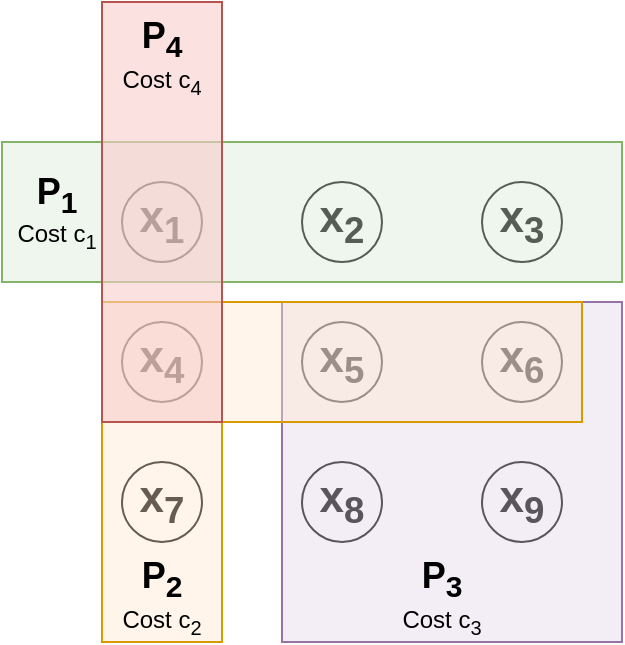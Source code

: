<mxfile version="14.6.6" type="github">
  <diagram id="odyKlWlST1pByMnwSUlX" name="Page-1">
    <mxGraphModel dx="1038" dy="580" grid="1" gridSize="10" guides="1" tooltips="1" connect="1" arrows="1" fold="1" page="1" pageScale="1" pageWidth="850" pageHeight="1100" math="0" shadow="0">
      <root>
        <mxCell id="0" />
        <mxCell id="1" parent="0" />
        <mxCell id="B4BlVv6zM83etMITKogT-1" value="&lt;font style=&quot;font-size: 22px&quot;&gt;&lt;b&gt;x&lt;sub&gt;1&lt;/sub&gt;&lt;/b&gt;&lt;/font&gt;" style="ellipse;whiteSpace=wrap;html=1;aspect=fixed;" vertex="1" parent="1">
          <mxGeometry x="70" y="140" width="40" height="40" as="geometry" />
        </mxCell>
        <mxCell id="B4BlVv6zM83etMITKogT-2" value="&lt;font style=&quot;font-size: 22px&quot;&gt;&lt;b&gt;x&lt;sub&gt;2&lt;/sub&gt;&lt;/b&gt;&lt;/font&gt;" style="ellipse;whiteSpace=wrap;html=1;aspect=fixed;" vertex="1" parent="1">
          <mxGeometry x="160" y="140" width="40" height="40" as="geometry" />
        </mxCell>
        <mxCell id="B4BlVv6zM83etMITKogT-3" value="&lt;font style=&quot;font-size: 22px&quot;&gt;&lt;b&gt;x&lt;sub&gt;3&lt;/sub&gt;&lt;/b&gt;&lt;/font&gt;" style="ellipse;whiteSpace=wrap;html=1;aspect=fixed;" vertex="1" parent="1">
          <mxGeometry x="250" y="140" width="40" height="40" as="geometry" />
        </mxCell>
        <mxCell id="B4BlVv6zM83etMITKogT-4" value="&lt;font style=&quot;font-size: 22px&quot;&gt;&lt;b&gt;x&lt;sub&gt;4&lt;/sub&gt;&lt;/b&gt;&lt;/font&gt;" style="ellipse;whiteSpace=wrap;html=1;aspect=fixed;" vertex="1" parent="1">
          <mxGeometry x="70" y="210" width="40" height="40" as="geometry" />
        </mxCell>
        <mxCell id="B4BlVv6zM83etMITKogT-5" value="&lt;font style=&quot;font-size: 22px&quot;&gt;&lt;b&gt;x&lt;sub&gt;6&lt;/sub&gt;&lt;/b&gt;&lt;/font&gt;" style="ellipse;whiteSpace=wrap;html=1;aspect=fixed;" vertex="1" parent="1">
          <mxGeometry x="250" y="210" width="40" height="40" as="geometry" />
        </mxCell>
        <mxCell id="B4BlVv6zM83etMITKogT-6" value="&lt;font style=&quot;font-size: 22px&quot;&gt;&lt;b&gt;x&lt;sub&gt;5&lt;/sub&gt;&lt;/b&gt;&lt;/font&gt;" style="ellipse;whiteSpace=wrap;html=1;aspect=fixed;" vertex="1" parent="1">
          <mxGeometry x="160" y="210" width="40" height="40" as="geometry" />
        </mxCell>
        <mxCell id="B4BlVv6zM83etMITKogT-8" value="&lt;font style=&quot;font-size: 22px&quot;&gt;&lt;b&gt;x&lt;sub&gt;9&lt;/sub&gt;&lt;/b&gt;&lt;/font&gt;" style="ellipse;whiteSpace=wrap;html=1;aspect=fixed;" vertex="1" parent="1">
          <mxGeometry x="250" y="280" width="40" height="40" as="geometry" />
        </mxCell>
        <mxCell id="B4BlVv6zM83etMITKogT-9" value="&lt;font style=&quot;font-size: 22px&quot;&gt;&lt;b&gt;x&lt;sub&gt;8&lt;/sub&gt;&lt;/b&gt;&lt;/font&gt;" style="ellipse;whiteSpace=wrap;html=1;aspect=fixed;" vertex="1" parent="1">
          <mxGeometry x="160" y="280" width="40" height="40" as="geometry" />
        </mxCell>
        <mxCell id="B4BlVv6zM83etMITKogT-10" value="&lt;font style=&quot;font-size: 22px&quot;&gt;&lt;b&gt;x&lt;sub&gt;7&lt;/sub&gt;&lt;/b&gt;&lt;/font&gt;" style="ellipse;whiteSpace=wrap;html=1;aspect=fixed;" vertex="1" parent="1">
          <mxGeometry x="70" y="280" width="40" height="40" as="geometry" />
        </mxCell>
        <mxCell id="B4BlVv6zM83etMITKogT-11" value="" style="rounded=0;whiteSpace=wrap;html=1;fillOpacity=40;fillColor=#e1d5e7;strokeColor=#9673a6;" vertex="1" parent="1">
          <mxGeometry x="150" y="200" width="170" height="170" as="geometry" />
        </mxCell>
        <mxCell id="B4BlVv6zM83etMITKogT-12" value="" style="shape=corner;whiteSpace=wrap;html=1;fillColor=#ffe6cc;fillOpacity=40;dx=60;dy=60;strokeColor=#d79b00;" vertex="1" parent="1">
          <mxGeometry x="60" y="200" width="240" height="170" as="geometry" />
        </mxCell>
        <mxCell id="B4BlVv6zM83etMITKogT-13" value="" style="rounded=0;whiteSpace=wrap;html=1;fillColor=#d5e8d4;fillOpacity=40;strokeColor=#82b366;" vertex="1" parent="1">
          <mxGeometry x="10" y="120" width="310" height="70" as="geometry" />
        </mxCell>
        <mxCell id="B4BlVv6zM83etMITKogT-15" value="" style="rounded=0;whiteSpace=wrap;html=1;fillColor=#f8cecc;direction=south;fillOpacity=60;strokeColor=#b85450;" vertex="1" parent="1">
          <mxGeometry x="60" y="50" width="60" height="210" as="geometry" />
        </mxCell>
        <mxCell id="B4BlVv6zM83etMITKogT-16" value="&lt;font style=&quot;font-size: 18px&quot;&gt;&lt;b&gt;P&lt;sub&gt;1&lt;/sub&gt;&lt;/b&gt;&lt;/font&gt;&lt;br&gt;Cost c&lt;sub&gt;1&lt;/sub&gt;" style="text;html=1;strokeColor=none;fillColor=none;align=center;verticalAlign=middle;whiteSpace=wrap;rounded=0;" vertex="1" parent="1">
          <mxGeometry x="15" y="145" width="45" height="20" as="geometry" />
        </mxCell>
        <mxCell id="B4BlVv6zM83etMITKogT-17" value="&lt;font style=&quot;color: rgb(0 , 0 , 0) ; font-family: &amp;#34;helvetica&amp;#34; ; font-style: normal ; font-weight: 400 ; letter-spacing: normal ; text-indent: 0px ; text-transform: none ; word-spacing: 0px ; font-size: 18px&quot;&gt;&lt;b&gt;P&lt;sub&gt;2&lt;/sub&gt;&lt;/b&gt;&lt;/font&gt;&lt;br style=&quot;color: rgb(0 , 0 , 0) ; font-family: &amp;#34;helvetica&amp;#34; ; font-size: 12px ; font-style: normal ; font-weight: 400 ; letter-spacing: normal ; text-indent: 0px ; text-transform: none ; word-spacing: 0px&quot;&gt;&lt;span style=&quot;color: rgb(0 , 0 , 0) ; font-family: &amp;#34;helvetica&amp;#34; ; font-size: 12px ; font-style: normal ; font-weight: 400 ; letter-spacing: normal ; text-indent: 0px ; text-transform: none ; word-spacing: 0px ; display: inline ; float: none&quot;&gt;Cost c&lt;/span&gt;&lt;sub style=&quot;color: rgb(0 , 0 , 0) ; font-family: &amp;#34;helvetica&amp;#34; ; font-style: normal ; font-weight: 400 ; letter-spacing: normal ; text-indent: 0px ; text-transform: none ; word-spacing: 0px&quot;&gt;2&lt;/sub&gt;" style="text;whiteSpace=wrap;html=1;align=center;" vertex="1" parent="1">
          <mxGeometry x="60" y="320" width="60" height="50" as="geometry" />
        </mxCell>
        <mxCell id="B4BlVv6zM83etMITKogT-18" value="&lt;font style=&quot;color: rgb(0 , 0 , 0) ; font-family: &amp;#34;helvetica&amp;#34; ; font-style: normal ; font-weight: 400 ; letter-spacing: normal ; text-indent: 0px ; text-transform: none ; word-spacing: 0px ; font-size: 18px&quot;&gt;&lt;b&gt;P&lt;sub&gt;3&lt;/sub&gt;&lt;/b&gt;&lt;/font&gt;&lt;br style=&quot;color: rgb(0 , 0 , 0) ; font-family: &amp;#34;helvetica&amp;#34; ; font-size: 12px ; font-style: normal ; font-weight: 400 ; letter-spacing: normal ; text-indent: 0px ; text-transform: none ; word-spacing: 0px&quot;&gt;&lt;span style=&quot;color: rgb(0 , 0 , 0) ; font-family: &amp;#34;helvetica&amp;#34; ; font-size: 12px ; font-style: normal ; font-weight: 400 ; letter-spacing: normal ; text-indent: 0px ; text-transform: none ; word-spacing: 0px ; display: inline ; float: none&quot;&gt;Cost c&lt;/span&gt;&lt;sub style=&quot;color: rgb(0 , 0 , 0) ; font-family: &amp;#34;helvetica&amp;#34; ; font-style: normal ; font-weight: 400 ; letter-spacing: normal ; text-indent: 0px ; text-transform: none ; word-spacing: 0px&quot;&gt;3&lt;/sub&gt;" style="text;whiteSpace=wrap;html=1;align=center;" vertex="1" parent="1">
          <mxGeometry x="200" y="320" width="60" height="50" as="geometry" />
        </mxCell>
        <mxCell id="B4BlVv6zM83etMITKogT-19" value="&lt;font style=&quot;color: rgb(0 , 0 , 0) ; font-family: &amp;#34;helvetica&amp;#34; ; font-style: normal ; font-weight: 400 ; letter-spacing: normal ; text-indent: 0px ; text-transform: none ; word-spacing: 0px ; font-size: 18px&quot;&gt;&lt;b&gt;P&lt;sub&gt;4&lt;/sub&gt;&lt;/b&gt;&lt;/font&gt;&lt;br style=&quot;color: rgb(0 , 0 , 0) ; font-family: &amp;#34;helvetica&amp;#34; ; font-size: 12px ; font-style: normal ; font-weight: 400 ; letter-spacing: normal ; text-indent: 0px ; text-transform: none ; word-spacing: 0px&quot;&gt;&lt;span style=&quot;color: rgb(0 , 0 , 0) ; font-family: &amp;#34;helvetica&amp;#34; ; font-size: 12px ; font-style: normal ; font-weight: 400 ; letter-spacing: normal ; text-indent: 0px ; text-transform: none ; word-spacing: 0px ; display: inline ; float: none&quot;&gt;Cost c&lt;/span&gt;&lt;sub style=&quot;color: rgb(0 , 0 , 0) ; font-family: &amp;#34;helvetica&amp;#34; ; font-style: normal ; font-weight: 400 ; letter-spacing: normal ; text-indent: 0px ; text-transform: none ; word-spacing: 0px&quot;&gt;4&lt;/sub&gt;" style="text;whiteSpace=wrap;html=1;align=center;" vertex="1" parent="1">
          <mxGeometry x="60" y="50" width="60" height="50" as="geometry" />
        </mxCell>
      </root>
    </mxGraphModel>
  </diagram>
</mxfile>
